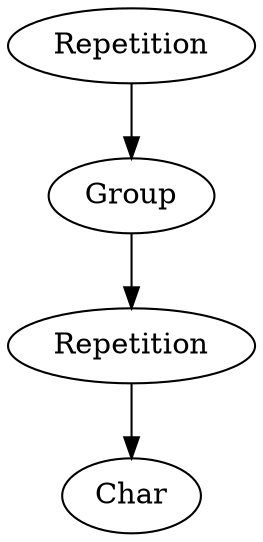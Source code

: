digraph G {
  "Repetition0.10904624715977018" [ label = "Repetition" ];
  "Group0.6126914843687359" [ label = "Group" ];
  "Repetition0.6300811946829217" [ label = "Repetition" ];
  "Char0.2982037597163516" [ label = "Char" ];
  "Repetition0.10904624715977018" -> "Group0.6126914843687359";
  "Group0.6126914843687359" -> "Repetition0.6300811946829217";
  "Repetition0.6300811946829217" -> "Char0.2982037597163516";
}
